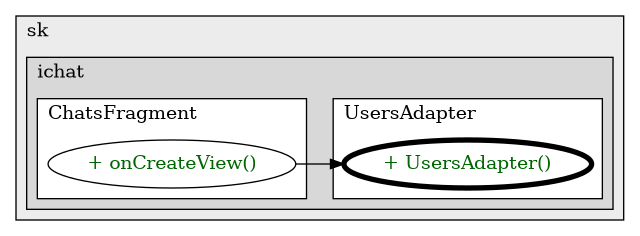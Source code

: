 @startuml

/' diagram meta data start
config=CallConfiguration;
{
  "rootMethod": "keerththan.sk.ichat.Adapter.UsersAdapter#UsersAdapter(ArrayList\u003cUsers\u003e,Context)",
  "projectClassification": {
    "searchMode": "OpenProject", // OpenProject, AllProjects
    "includedProjects": "",
    "pathEndKeywords": "*.impl",
    "isClientPath": "",
    "isClientName": "",
    "isTestPath": "",
    "isTestName": "",
    "isMappingPath": "",
    "isMappingName": "",
    "isDataAccessPath": "",
    "isDataAccessName": "",
    "isDataStructurePath": "",
    "isDataStructureName": "",
    "isInterfaceStructuresPath": "",
    "isInterfaceStructuresName": "",
    "isEntryPointPath": "",
    "isEntryPointName": "",
    "treatFinalFieldsAsMandatory": false
  },
  "graphRestriction": {
    "classPackageExcludeFilter": "",
    "classPackageIncludeFilter": "",
    "classNameExcludeFilter": "",
    "classNameIncludeFilter": "",
    "methodNameExcludeFilter": "",
    "methodNameIncludeFilter": "",
    "removeByInheritance": "", // inheritance/annotation based filtering is done in a second step
    "removeByAnnotation": "",
    "removeByClassPackage": "", // cleanup the graph after inheritance/annotation based filtering is done
    "removeByClassName": "",
    "cutMappings": false,
    "cutEnum": true,
    "cutTests": true,
    "cutClient": true,
    "cutDataAccess": true,
    "cutInterfaceStructures": true,
    "cutDataStructures": true,
    "cutGetterAndSetter": true,
    "cutConstructors": true
  },
  "graphTraversal": {
    "forwardDepth": 3,
    "backwardDepth": 3,
    "classPackageExcludeFilter": "",
    "classPackageIncludeFilter": "",
    "classNameExcludeFilter": "",
    "classNameIncludeFilter": "",
    "methodNameExcludeFilter": "",
    "methodNameIncludeFilter": "",
    "hideMappings": false,
    "hideDataStructures": false,
    "hidePrivateMethods": true,
    "hideInterfaceCalls": true, // indirection: implementation -> interface (is hidden) -> implementation
    "onlyShowApplicationEntryPoints": false, // root node is included
    "useMethodCallsForStructureDiagram": "ForwardOnly" // ForwardOnly, BothDirections, No
  },
  "details": {
    "aggregation": "GroupByClass", // ByClass, GroupByClass, None
    "showMethodParametersTypes": false,
    "showMethodParametersNames": false,
    "showMethodReturnType": false,
    "showPackageLevels": 2,
    "showCallOrder": false,
    "edgeMode": "MethodsOnly", // TypesOnly, MethodsOnly, TypesAndMethods, MethodsAndDirectTypeUsage
    "showDetailedClassStructure": false
  },
  "rootClass": "keerththan.sk.ichat.Adapter.UsersAdapter",
  "extensionCallbackMethod": "" // qualified.class.name#methodName - signature: public static String method(String)
}
diagram meta data end '/



digraph g {
    rankdir="LR"
    splines=polyline
    

'nodes 
subgraph cluster_3672 { 
   	label=sk
	labeljust=l
	fillcolor="#ececec"
	style=filled
   
   subgraph cluster_450301995 { 
   	label=ichat
	labeljust=l
	fillcolor="#d8d8d8"
	style=filled
   
   subgraph cluster_1717707657 { 
   	label=UsersAdapter
	labeljust=l
	fillcolor=white
	style=filled
   
   UsersAdapter1365277630XXXUsersAdapter1958128704[
	label="+ UsersAdapter()"
	style=filled
	fillcolor=white
	tooltip="UsersAdapter

null"
	penwidth=4
	fontcolor=darkgreen
];
} 

subgraph cluster_494385329 { 
   	label=ChatsFragment
	labeljust=l
	fillcolor=white
	style=filled
   
   ChatsFragment15146798XXXonCreateView43515399[
	label="+ onCreateView()"
	style=filled
	fillcolor=white
	tooltip="ChatsFragment

null"
	fontcolor=darkgreen
];
} 
} 
} 

'edges    
ChatsFragment15146798XXXonCreateView43515399 -> UsersAdapter1365277630XXXUsersAdapter1958128704;
    
}
@enduml